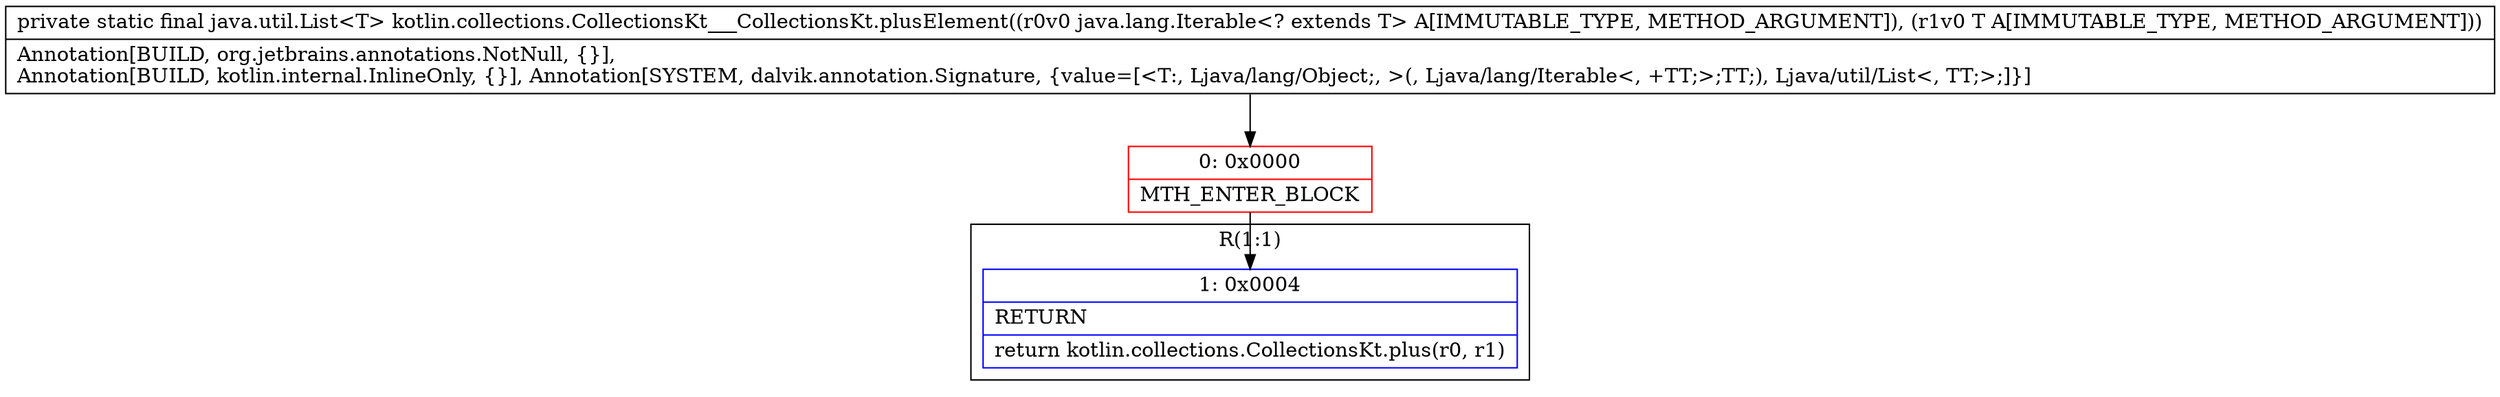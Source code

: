 digraph "CFG forkotlin.collections.CollectionsKt___CollectionsKt.plusElement(Ljava\/lang\/Iterable;Ljava\/lang\/Object;)Ljava\/util\/List;" {
subgraph cluster_Region_146209769 {
label = "R(1:1)";
node [shape=record,color=blue];
Node_1 [shape=record,label="{1\:\ 0x0004|RETURN\l|return kotlin.collections.CollectionsKt.plus(r0, r1)\l}"];
}
Node_0 [shape=record,color=red,label="{0\:\ 0x0000|MTH_ENTER_BLOCK\l}"];
MethodNode[shape=record,label="{private static final java.util.List\<T\> kotlin.collections.CollectionsKt___CollectionsKt.plusElement((r0v0 java.lang.Iterable\<? extends T\> A[IMMUTABLE_TYPE, METHOD_ARGUMENT]), (r1v0 T A[IMMUTABLE_TYPE, METHOD_ARGUMENT]))  | Annotation[BUILD, org.jetbrains.annotations.NotNull, \{\}], \lAnnotation[BUILD, kotlin.internal.InlineOnly, \{\}], Annotation[SYSTEM, dalvik.annotation.Signature, \{value=[\<T:, Ljava\/lang\/Object;, \>(, Ljava\/lang\/Iterable\<, +TT;\>;TT;), Ljava\/util\/List\<, TT;\>;]\}]\l}"];
MethodNode -> Node_0;
Node_0 -> Node_1;
}

